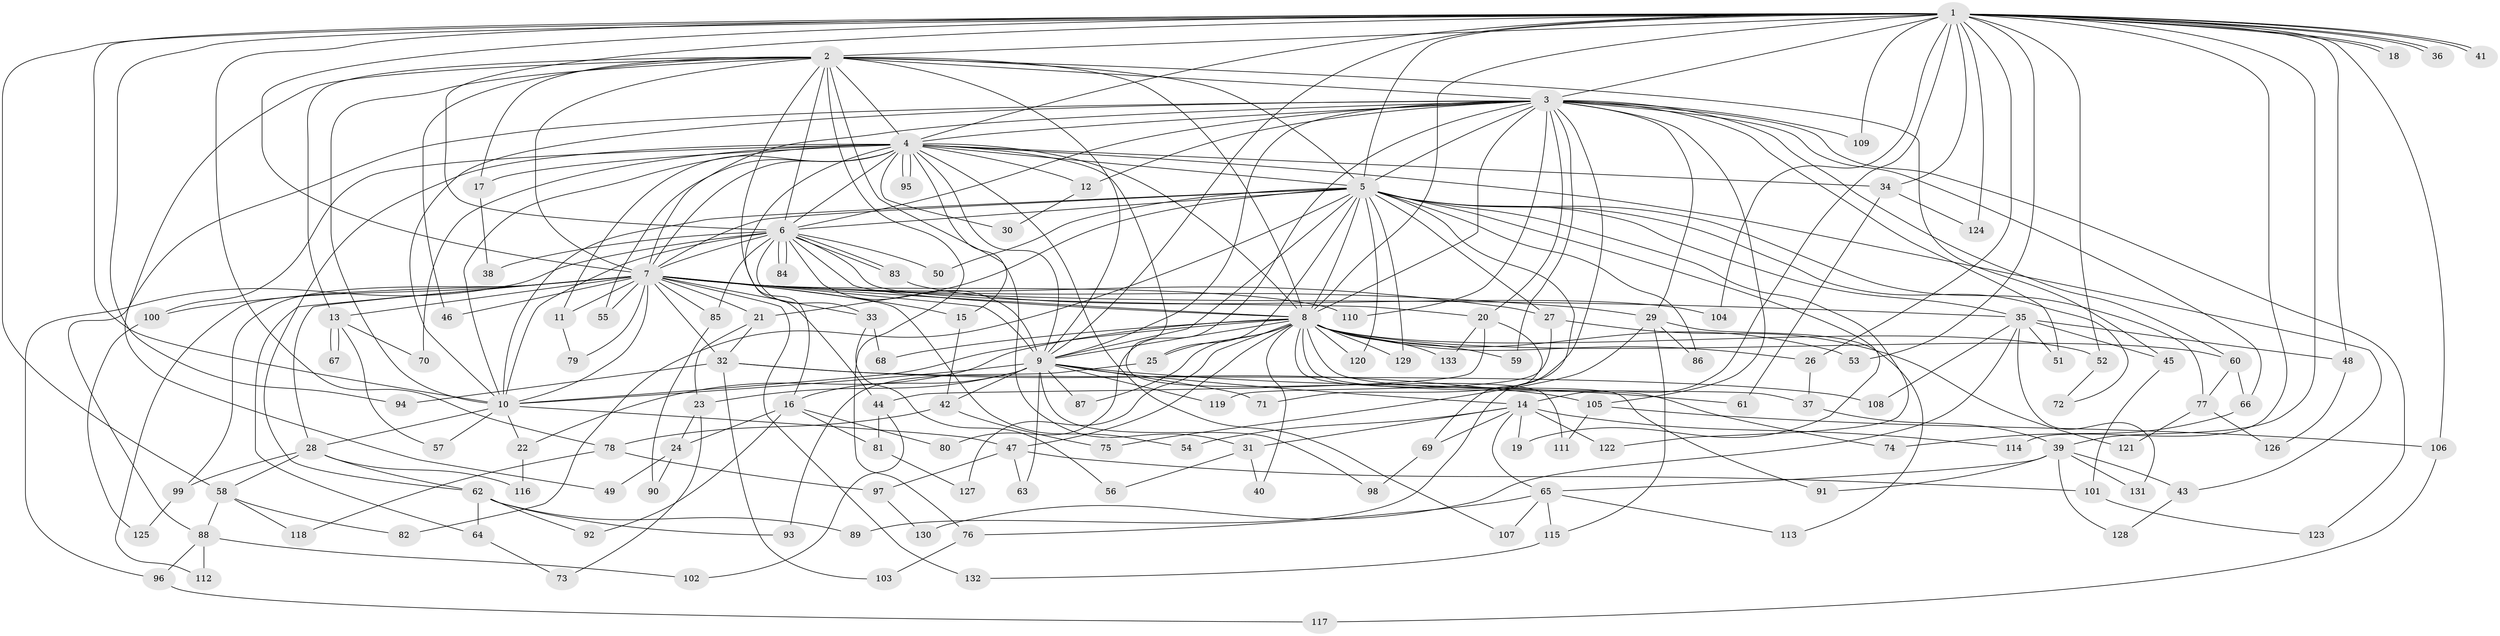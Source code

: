 // coarse degree distribution, {2: 0.46153846153846156, 1: 0.41025641025641024, 24: 0.02564102564102564, 15: 0.05128205128205128, 5: 0.02564102564102564, 11: 0.02564102564102564}
// Generated by graph-tools (version 1.1) at 2025/48/03/04/25 21:48:58]
// undirected, 133 vertices, 291 edges
graph export_dot {
graph [start="1"]
  node [color=gray90,style=filled];
  1;
  2;
  3;
  4;
  5;
  6;
  7;
  8;
  9;
  10;
  11;
  12;
  13;
  14;
  15;
  16;
  17;
  18;
  19;
  20;
  21;
  22;
  23;
  24;
  25;
  26;
  27;
  28;
  29;
  30;
  31;
  32;
  33;
  34;
  35;
  36;
  37;
  38;
  39;
  40;
  41;
  42;
  43;
  44;
  45;
  46;
  47;
  48;
  49;
  50;
  51;
  52;
  53;
  54;
  55;
  56;
  57;
  58;
  59;
  60;
  61;
  62;
  63;
  64;
  65;
  66;
  67;
  68;
  69;
  70;
  71;
  72;
  73;
  74;
  75;
  76;
  77;
  78;
  79;
  80;
  81;
  82;
  83;
  84;
  85;
  86;
  87;
  88;
  89;
  90;
  91;
  92;
  93;
  94;
  95;
  96;
  97;
  98;
  99;
  100;
  101;
  102;
  103;
  104;
  105;
  106;
  107;
  108;
  109;
  110;
  111;
  112;
  113;
  114;
  115;
  116;
  117;
  118;
  119;
  120;
  121;
  122;
  123;
  124;
  125;
  126;
  127;
  128;
  129;
  130;
  131;
  132;
  133;
  1 -- 2;
  1 -- 3;
  1 -- 4;
  1 -- 5;
  1 -- 6;
  1 -- 7;
  1 -- 8;
  1 -- 9;
  1 -- 10;
  1 -- 14;
  1 -- 18;
  1 -- 18;
  1 -- 26;
  1 -- 34;
  1 -- 36;
  1 -- 36;
  1 -- 39;
  1 -- 41;
  1 -- 41;
  1 -- 48;
  1 -- 52;
  1 -- 53;
  1 -- 58;
  1 -- 78;
  1 -- 94;
  1 -- 104;
  1 -- 106;
  1 -- 109;
  1 -- 114;
  1 -- 124;
  2 -- 3;
  2 -- 4;
  2 -- 5;
  2 -- 6;
  2 -- 7;
  2 -- 8;
  2 -- 9;
  2 -- 10;
  2 -- 13;
  2 -- 17;
  2 -- 31;
  2 -- 44;
  2 -- 45;
  2 -- 46;
  2 -- 49;
  2 -- 76;
  3 -- 4;
  3 -- 5;
  3 -- 6;
  3 -- 7;
  3 -- 8;
  3 -- 9;
  3 -- 10;
  3 -- 12;
  3 -- 20;
  3 -- 29;
  3 -- 51;
  3 -- 59;
  3 -- 60;
  3 -- 66;
  3 -- 80;
  3 -- 88;
  3 -- 89;
  3 -- 105;
  3 -- 109;
  3 -- 110;
  3 -- 123;
  4 -- 5;
  4 -- 6;
  4 -- 7;
  4 -- 8;
  4 -- 9;
  4 -- 10;
  4 -- 11;
  4 -- 12;
  4 -- 15;
  4 -- 16;
  4 -- 17;
  4 -- 30;
  4 -- 34;
  4 -- 43;
  4 -- 55;
  4 -- 62;
  4 -- 70;
  4 -- 95;
  4 -- 95;
  4 -- 100;
  4 -- 107;
  4 -- 111;
  5 -- 6;
  5 -- 7;
  5 -- 8;
  5 -- 9;
  5 -- 10;
  5 -- 19;
  5 -- 21;
  5 -- 25;
  5 -- 27;
  5 -- 35;
  5 -- 50;
  5 -- 71;
  5 -- 72;
  5 -- 77;
  5 -- 82;
  5 -- 86;
  5 -- 120;
  5 -- 122;
  5 -- 129;
  6 -- 7;
  6 -- 8;
  6 -- 9;
  6 -- 10;
  6 -- 20;
  6 -- 33;
  6 -- 38;
  6 -- 50;
  6 -- 83;
  6 -- 83;
  6 -- 84;
  6 -- 84;
  6 -- 85;
  6 -- 96;
  7 -- 8;
  7 -- 9;
  7 -- 10;
  7 -- 11;
  7 -- 13;
  7 -- 15;
  7 -- 21;
  7 -- 27;
  7 -- 28;
  7 -- 29;
  7 -- 32;
  7 -- 33;
  7 -- 35;
  7 -- 46;
  7 -- 54;
  7 -- 55;
  7 -- 64;
  7 -- 79;
  7 -- 85;
  7 -- 99;
  7 -- 100;
  7 -- 110;
  7 -- 112;
  7 -- 132;
  8 -- 9;
  8 -- 10;
  8 -- 22;
  8 -- 25;
  8 -- 26;
  8 -- 37;
  8 -- 40;
  8 -- 47;
  8 -- 52;
  8 -- 53;
  8 -- 59;
  8 -- 60;
  8 -- 68;
  8 -- 74;
  8 -- 87;
  8 -- 91;
  8 -- 120;
  8 -- 127;
  8 -- 129;
  8 -- 133;
  9 -- 10;
  9 -- 14;
  9 -- 16;
  9 -- 23;
  9 -- 42;
  9 -- 61;
  9 -- 63;
  9 -- 71;
  9 -- 87;
  9 -- 98;
  9 -- 119;
  10 -- 22;
  10 -- 28;
  10 -- 47;
  10 -- 57;
  11 -- 79;
  12 -- 30;
  13 -- 57;
  13 -- 67;
  13 -- 67;
  13 -- 70;
  14 -- 19;
  14 -- 31;
  14 -- 54;
  14 -- 65;
  14 -- 69;
  14 -- 114;
  14 -- 122;
  15 -- 42;
  16 -- 24;
  16 -- 80;
  16 -- 81;
  16 -- 92;
  17 -- 38;
  20 -- 44;
  20 -- 69;
  20 -- 133;
  21 -- 23;
  21 -- 32;
  22 -- 116;
  23 -- 24;
  23 -- 73;
  24 -- 49;
  24 -- 90;
  25 -- 93;
  26 -- 37;
  27 -- 119;
  27 -- 121;
  28 -- 58;
  28 -- 62;
  28 -- 99;
  28 -- 116;
  29 -- 75;
  29 -- 86;
  29 -- 113;
  29 -- 115;
  31 -- 40;
  31 -- 56;
  32 -- 94;
  32 -- 103;
  32 -- 105;
  32 -- 108;
  33 -- 56;
  33 -- 68;
  34 -- 61;
  34 -- 124;
  35 -- 45;
  35 -- 48;
  35 -- 51;
  35 -- 108;
  35 -- 130;
  35 -- 131;
  37 -- 39;
  39 -- 43;
  39 -- 65;
  39 -- 91;
  39 -- 128;
  39 -- 131;
  42 -- 75;
  42 -- 78;
  43 -- 128;
  44 -- 81;
  44 -- 102;
  45 -- 101;
  47 -- 63;
  47 -- 97;
  47 -- 101;
  48 -- 126;
  52 -- 72;
  58 -- 82;
  58 -- 88;
  58 -- 118;
  60 -- 66;
  60 -- 77;
  62 -- 64;
  62 -- 89;
  62 -- 92;
  62 -- 93;
  64 -- 73;
  65 -- 76;
  65 -- 107;
  65 -- 113;
  65 -- 115;
  66 -- 74;
  69 -- 98;
  76 -- 103;
  77 -- 121;
  77 -- 126;
  78 -- 97;
  78 -- 118;
  81 -- 127;
  83 -- 104;
  85 -- 90;
  88 -- 96;
  88 -- 102;
  88 -- 112;
  96 -- 117;
  97 -- 130;
  99 -- 125;
  100 -- 125;
  101 -- 123;
  105 -- 106;
  105 -- 111;
  106 -- 117;
  115 -- 132;
}
